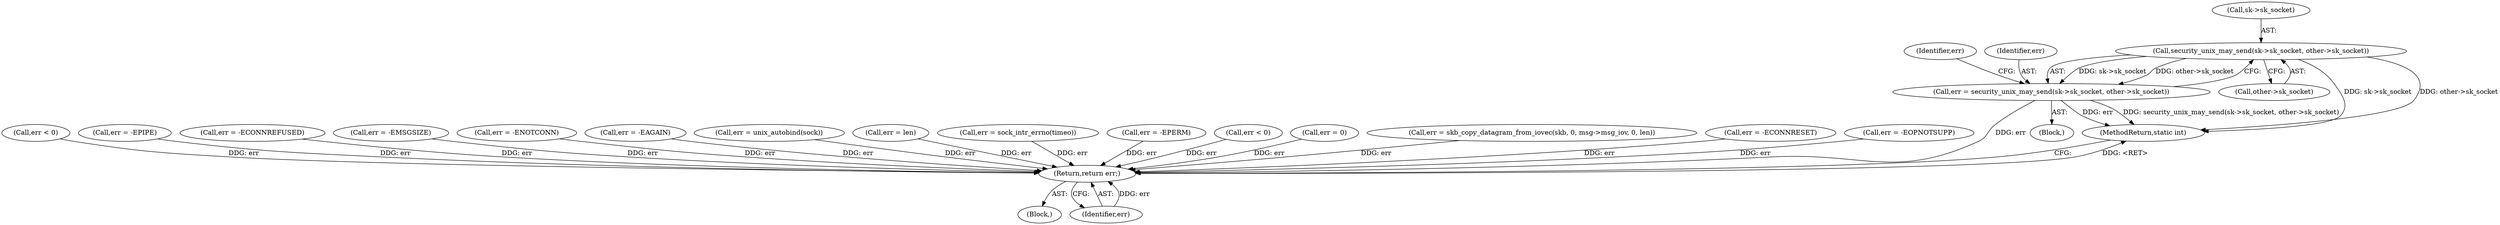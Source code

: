 digraph "0_linux_e0e3cea46d31d23dc40df0a49a7a2c04fe8edfea_0@API" {
"1000478" [label="(Call,security_unix_may_send(sk->sk_socket, other->sk_socket))"];
"1000476" [label="(Call,err = security_unix_may_send(sk->sk_socket, other->sk_socket))"];
"1000577" [label="(Return,return err;)"];
"1000482" [label="(Call,other->sk_socket)"];
"1000307" [label="(Call,err < 0)"];
"1000486" [label="(Identifier,err)"];
"1000475" [label="(Block,)"];
"1000577" [label="(Return,return err;)"];
"1000478" [label="(Call,security_unix_may_send(sk->sk_socket, other->sk_socket))"];
"1000458" [label="(Call,err = -EPIPE)"];
"1000443" [label="(Call,err = -ECONNREFUSED)"];
"1000251" [label="(Call,err = -EMSGSIZE)"];
"1000219" [label="(Call,err = -ENOTCONN)"];
"1000479" [label="(Call,sk->sk_socket)"];
"1000108" [label="(Block,)"];
"1000477" [label="(Identifier,err)"];
"1000501" [label="(Call,err = -EAGAIN)"];
"1000245" [label="(Call,err = unix_autobind(sock))"];
"1000396" [label="(Call,err = len)"];
"1000511" [label="(Call,err = sock_intr_errno(timeo))"];
"1000402" [label="(Call,err = -EPERM)"];
"1000207" [label="(Call,err < 0)"];
"1000421" [label="(Call,err = 0)"];
"1000476" [label="(Call,err = security_unix_may_send(sk->sk_socket, other->sk_socket))"];
"1000578" [label="(Identifier,err)"];
"1000336" [label="(Call,err = skb_copy_datagram_from_iovec(skb, 0, msg->msg_iov, 0, len))"];
"1000363" [label="(Call,err = -ECONNRESET)"];
"1000579" [label="(MethodReturn,static int)"];
"1000181" [label="(Call,err = -EOPNOTSUPP)"];
"1000478" -> "1000476"  [label="AST: "];
"1000478" -> "1000482"  [label="CFG: "];
"1000479" -> "1000478"  [label="AST: "];
"1000482" -> "1000478"  [label="AST: "];
"1000476" -> "1000478"  [label="CFG: "];
"1000478" -> "1000579"  [label="DDG: sk->sk_socket"];
"1000478" -> "1000579"  [label="DDG: other->sk_socket"];
"1000478" -> "1000476"  [label="DDG: sk->sk_socket"];
"1000478" -> "1000476"  [label="DDG: other->sk_socket"];
"1000476" -> "1000475"  [label="AST: "];
"1000477" -> "1000476"  [label="AST: "];
"1000486" -> "1000476"  [label="CFG: "];
"1000476" -> "1000579"  [label="DDG: err"];
"1000476" -> "1000579"  [label="DDG: security_unix_may_send(sk->sk_socket, other->sk_socket)"];
"1000476" -> "1000577"  [label="DDG: err"];
"1000577" -> "1000108"  [label="AST: "];
"1000577" -> "1000578"  [label="CFG: "];
"1000578" -> "1000577"  [label="AST: "];
"1000579" -> "1000577"  [label="CFG: "];
"1000577" -> "1000579"  [label="DDG: <RET>"];
"1000578" -> "1000577"  [label="DDG: err"];
"1000181" -> "1000577"  [label="DDG: err"];
"1000396" -> "1000577"  [label="DDG: err"];
"1000458" -> "1000577"  [label="DDG: err"];
"1000363" -> "1000577"  [label="DDG: err"];
"1000251" -> "1000577"  [label="DDG: err"];
"1000402" -> "1000577"  [label="DDG: err"];
"1000421" -> "1000577"  [label="DDG: err"];
"1000336" -> "1000577"  [label="DDG: err"];
"1000443" -> "1000577"  [label="DDG: err"];
"1000501" -> "1000577"  [label="DDG: err"];
"1000207" -> "1000577"  [label="DDG: err"];
"1000511" -> "1000577"  [label="DDG: err"];
"1000219" -> "1000577"  [label="DDG: err"];
"1000307" -> "1000577"  [label="DDG: err"];
"1000245" -> "1000577"  [label="DDG: err"];
}
